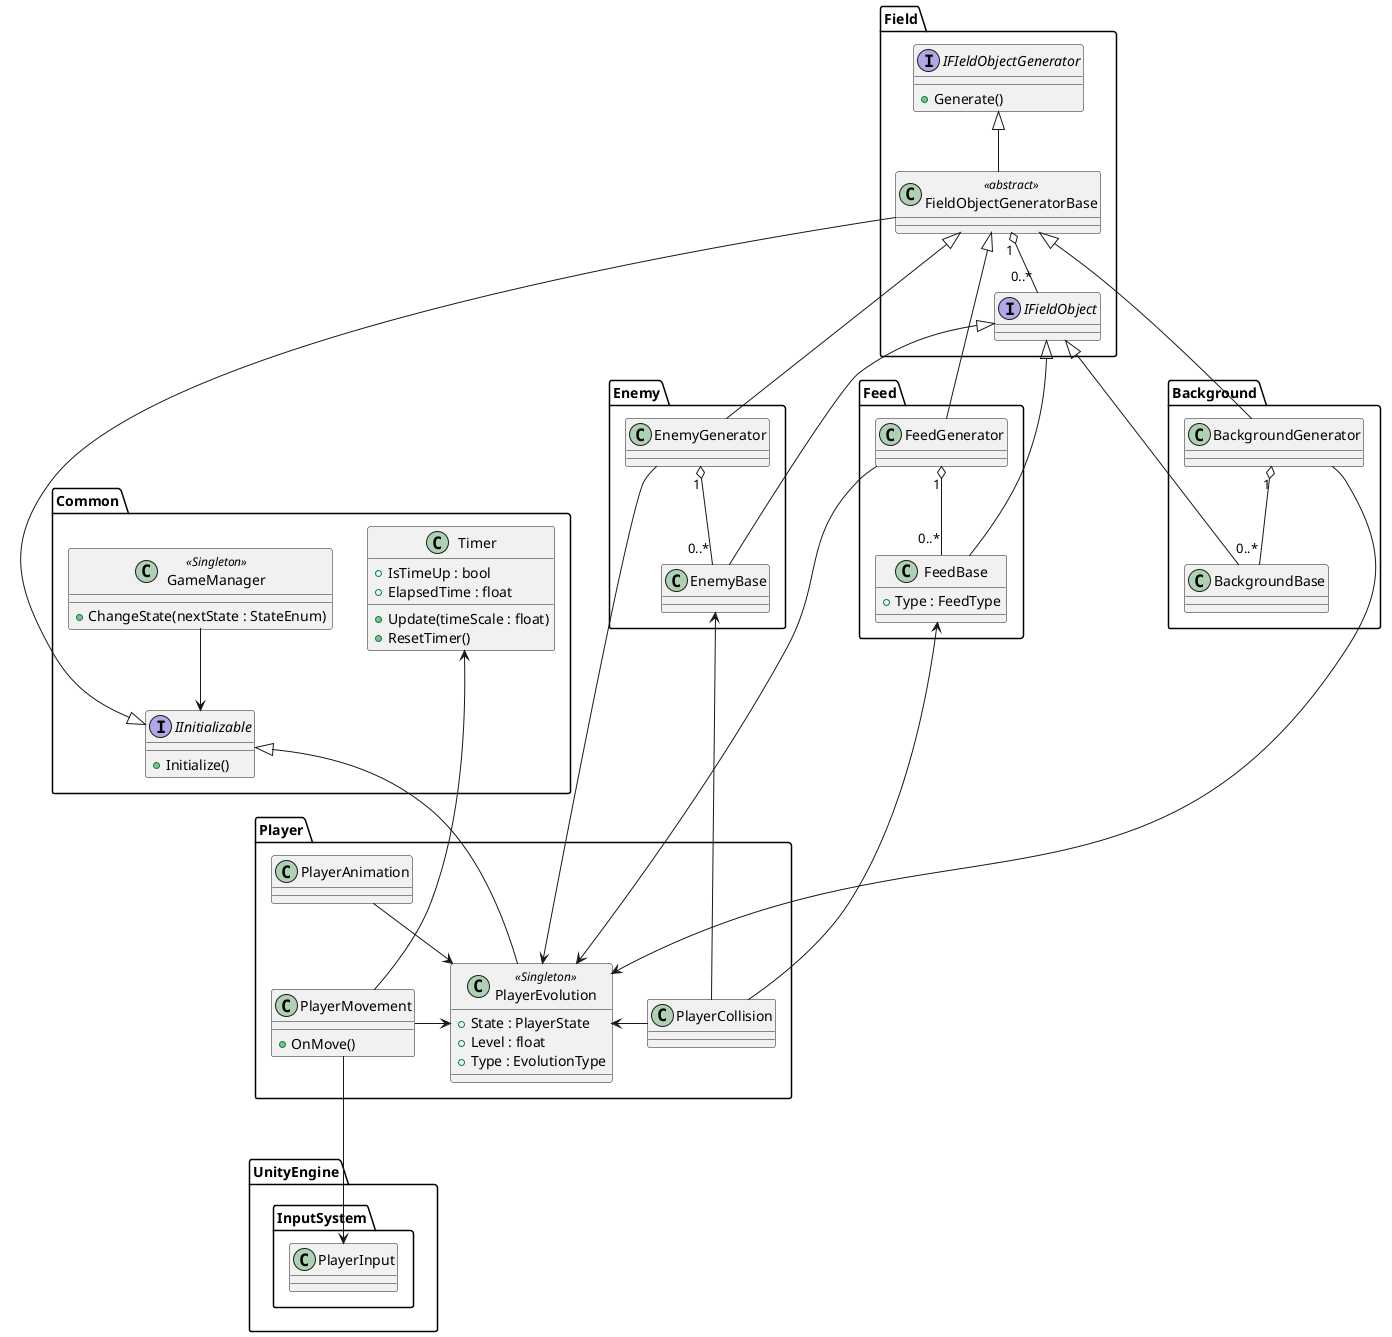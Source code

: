 @startuml Game

' InputSystem
package UnityEngine.InputSystem {
    class PlayerInput
}

' ゲーム共通
package Common {
    class GameManager <<Singleton>> {
        + ChangeState(nextState : StateEnum)
    }

    interface IInitializable {
        + Initialize()
    }

    GameManager --> IInitializable

    class Timer {
        + IsTimeUp : bool
        + ElapsedTime : float

        + Update(timeScale : float)
        + ResetTimer()
    }
}
' プレイヤー
package Player {
    class PlayerEvolution <<Singleton>> {
        + State : PlayerState
        + Level : float
        + Type : EvolutionType
    }
    IInitializable <|--- PlayerEvolution

    class PlayerMovement {
        + OnMove()
    }

    PlayerMovement -> PlayerEvolution
    PlayerMovement ---> PlayerInput
    Timer <--- PlayerMovement

    class PlayerAnimation {
    }

    PlayerAnimation --> PlayerEvolution

    class PlayerCollision {
    }

    PlayerCollision -> PlayerEvolution
}

' フィールド共通
package Field {
    interface IFieldObject {
    }
    interface IFIeldObjectGenerator {
        + Generate()
    }

    class FieldObjectGeneratorBase <<abstract>> {
    }
    IFIeldObjectGenerator <|-- FieldObjectGeneratorBase
    FieldObjectGeneratorBase -----|> IInitializable

    FieldObjectGeneratorBase "1" o-- "0..*" IFieldObject
}

' 敵
package Enemy {
    class EnemyBase {
    }
    EnemyBase --|> IFieldObject

    class EnemyGenerator {
    }
    FieldObjectGeneratorBase <|--- EnemyGenerator
    EnemyGenerator "1" o-- "0..*" EnemyBase
    EnemyGenerator ----> PlayerEvolution
}

' 餌
package Feed {
    class FeedBase {
        + Type : FeedType
    }
    FeedBase --|> IFieldObject

    class FeedGenerator {
    }
    FieldObjectGeneratorBase <|--- FeedGenerator
    FeedGenerator "1" o-- "0..*" FeedBase
    FeedGenerator ----> PlayerEvolution
}

' 背景・その他飾り
package Background {
    class BackgroundBase {
    }
    BackgroundBase --|> IFieldObject

    class BackgroundGenerator {
    }
    FieldObjectGeneratorBase <|--- BackgroundGenerator
    BackgroundGenerator "1" o-- "0..*" BackgroundBase
    BackgroundGenerator ----> PlayerEvolution
}

FeedBase <-- PlayerCollision
EnemyBase <-- PlayerCollision

@enduml